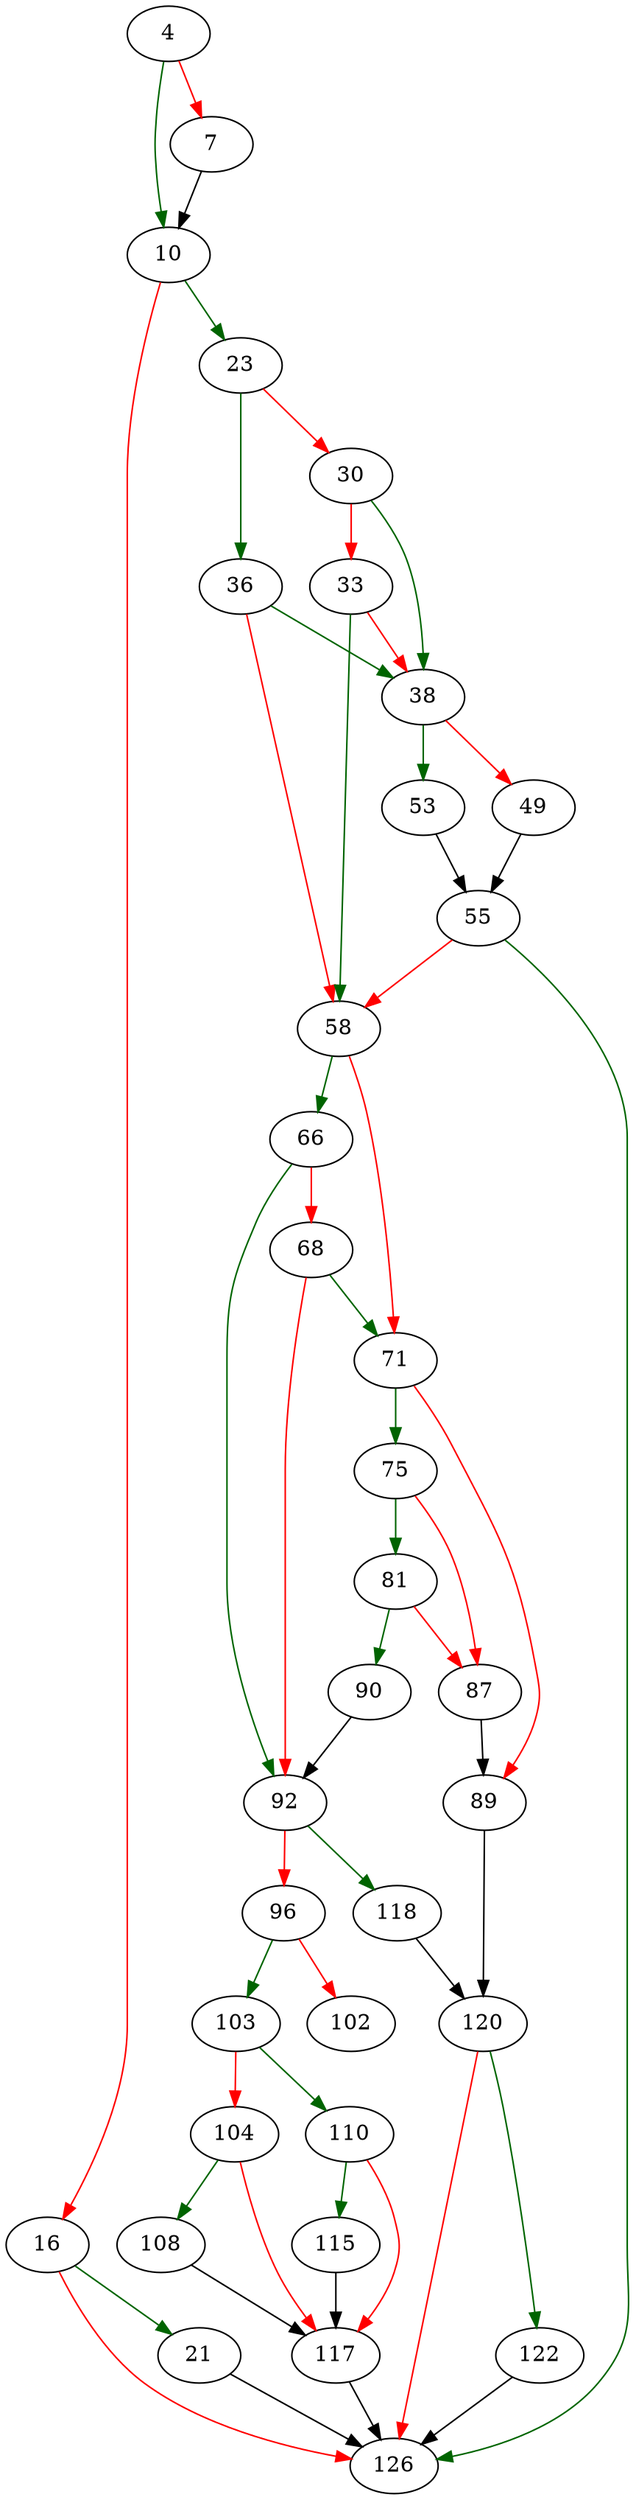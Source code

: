 strict digraph "fts_safe_changedir" {
	// Node definitions.
	4 [entry=true];
	10;
	7;
	23;
	16;
	21;
	126;
	36;
	30;
	38;
	33;
	58;
	53;
	49;
	55;
	66;
	71;
	92;
	68;
	75;
	89;
	81;
	87;
	90;
	120;
	118;
	96;
	103;
	102;
	110;
	104;
	108;
	117;
	115;
	122;

	// Edge definitions.
	4 -> 10 [
		color=darkgreen
		cond=true
	];
	4 -> 7 [
		color=red
		cond=false
	];
	10 -> 23 [
		color=darkgreen
		cond=true
	];
	10 -> 16 [
		color=red
		cond=false
	];
	7 -> 10;
	23 -> 36 [
		color=darkgreen
		cond=true
	];
	23 -> 30 [
		color=red
		cond=false
	];
	16 -> 21 [
		color=darkgreen
		cond=true
	];
	16 -> 126 [
		color=red
		cond=false
	];
	21 -> 126;
	36 -> 38 [
		color=darkgreen
		cond=true
	];
	36 -> 58 [
		color=red
		cond=false
	];
	30 -> 38 [
		color=darkgreen
		cond=true
	];
	30 -> 33 [
		color=red
		cond=false
	];
	38 -> 53 [
		color=darkgreen
		cond=true
	];
	38 -> 49 [
		color=red
		cond=false
	];
	33 -> 38 [
		color=red
		cond=false
	];
	33 -> 58 [
		color=darkgreen
		cond=true
	];
	58 -> 66 [
		color=darkgreen
		cond=true
	];
	58 -> 71 [
		color=red
		cond=false
	];
	53 -> 55;
	49 -> 55;
	55 -> 126 [
		color=darkgreen
		cond=true
	];
	55 -> 58 [
		color=red
		cond=false
	];
	66 -> 92 [
		color=darkgreen
		cond=true
	];
	66 -> 68 [
		color=red
		cond=false
	];
	71 -> 75 [
		color=darkgreen
		cond=true
	];
	71 -> 89 [
		color=red
		cond=false
	];
	92 -> 118 [
		color=darkgreen
		cond=true
	];
	92 -> 96 [
		color=red
		cond=false
	];
	68 -> 71 [
		color=darkgreen
		cond=true
	];
	68 -> 92 [
		color=red
		cond=false
	];
	75 -> 81 [
		color=darkgreen
		cond=true
	];
	75 -> 87 [
		color=red
		cond=false
	];
	89 -> 120;
	81 -> 87 [
		color=red
		cond=false
	];
	81 -> 90 [
		color=darkgreen
		cond=true
	];
	87 -> 89;
	90 -> 92;
	120 -> 126 [
		color=red
		cond=false
	];
	120 -> 122 [
		color=darkgreen
		cond=true
	];
	118 -> 120;
	96 -> 103 [
		color=darkgreen
		cond=true
	];
	96 -> 102 [
		color=red
		cond=false
	];
	103 -> 110 [
		color=darkgreen
		cond=true
	];
	103 -> 104 [
		color=red
		cond=false
	];
	110 -> 117 [
		color=red
		cond=false
	];
	110 -> 115 [
		color=darkgreen
		cond=true
	];
	104 -> 108 [
		color=darkgreen
		cond=true
	];
	104 -> 117 [
		color=red
		cond=false
	];
	108 -> 117;
	117 -> 126;
	115 -> 117;
	122 -> 126;
}